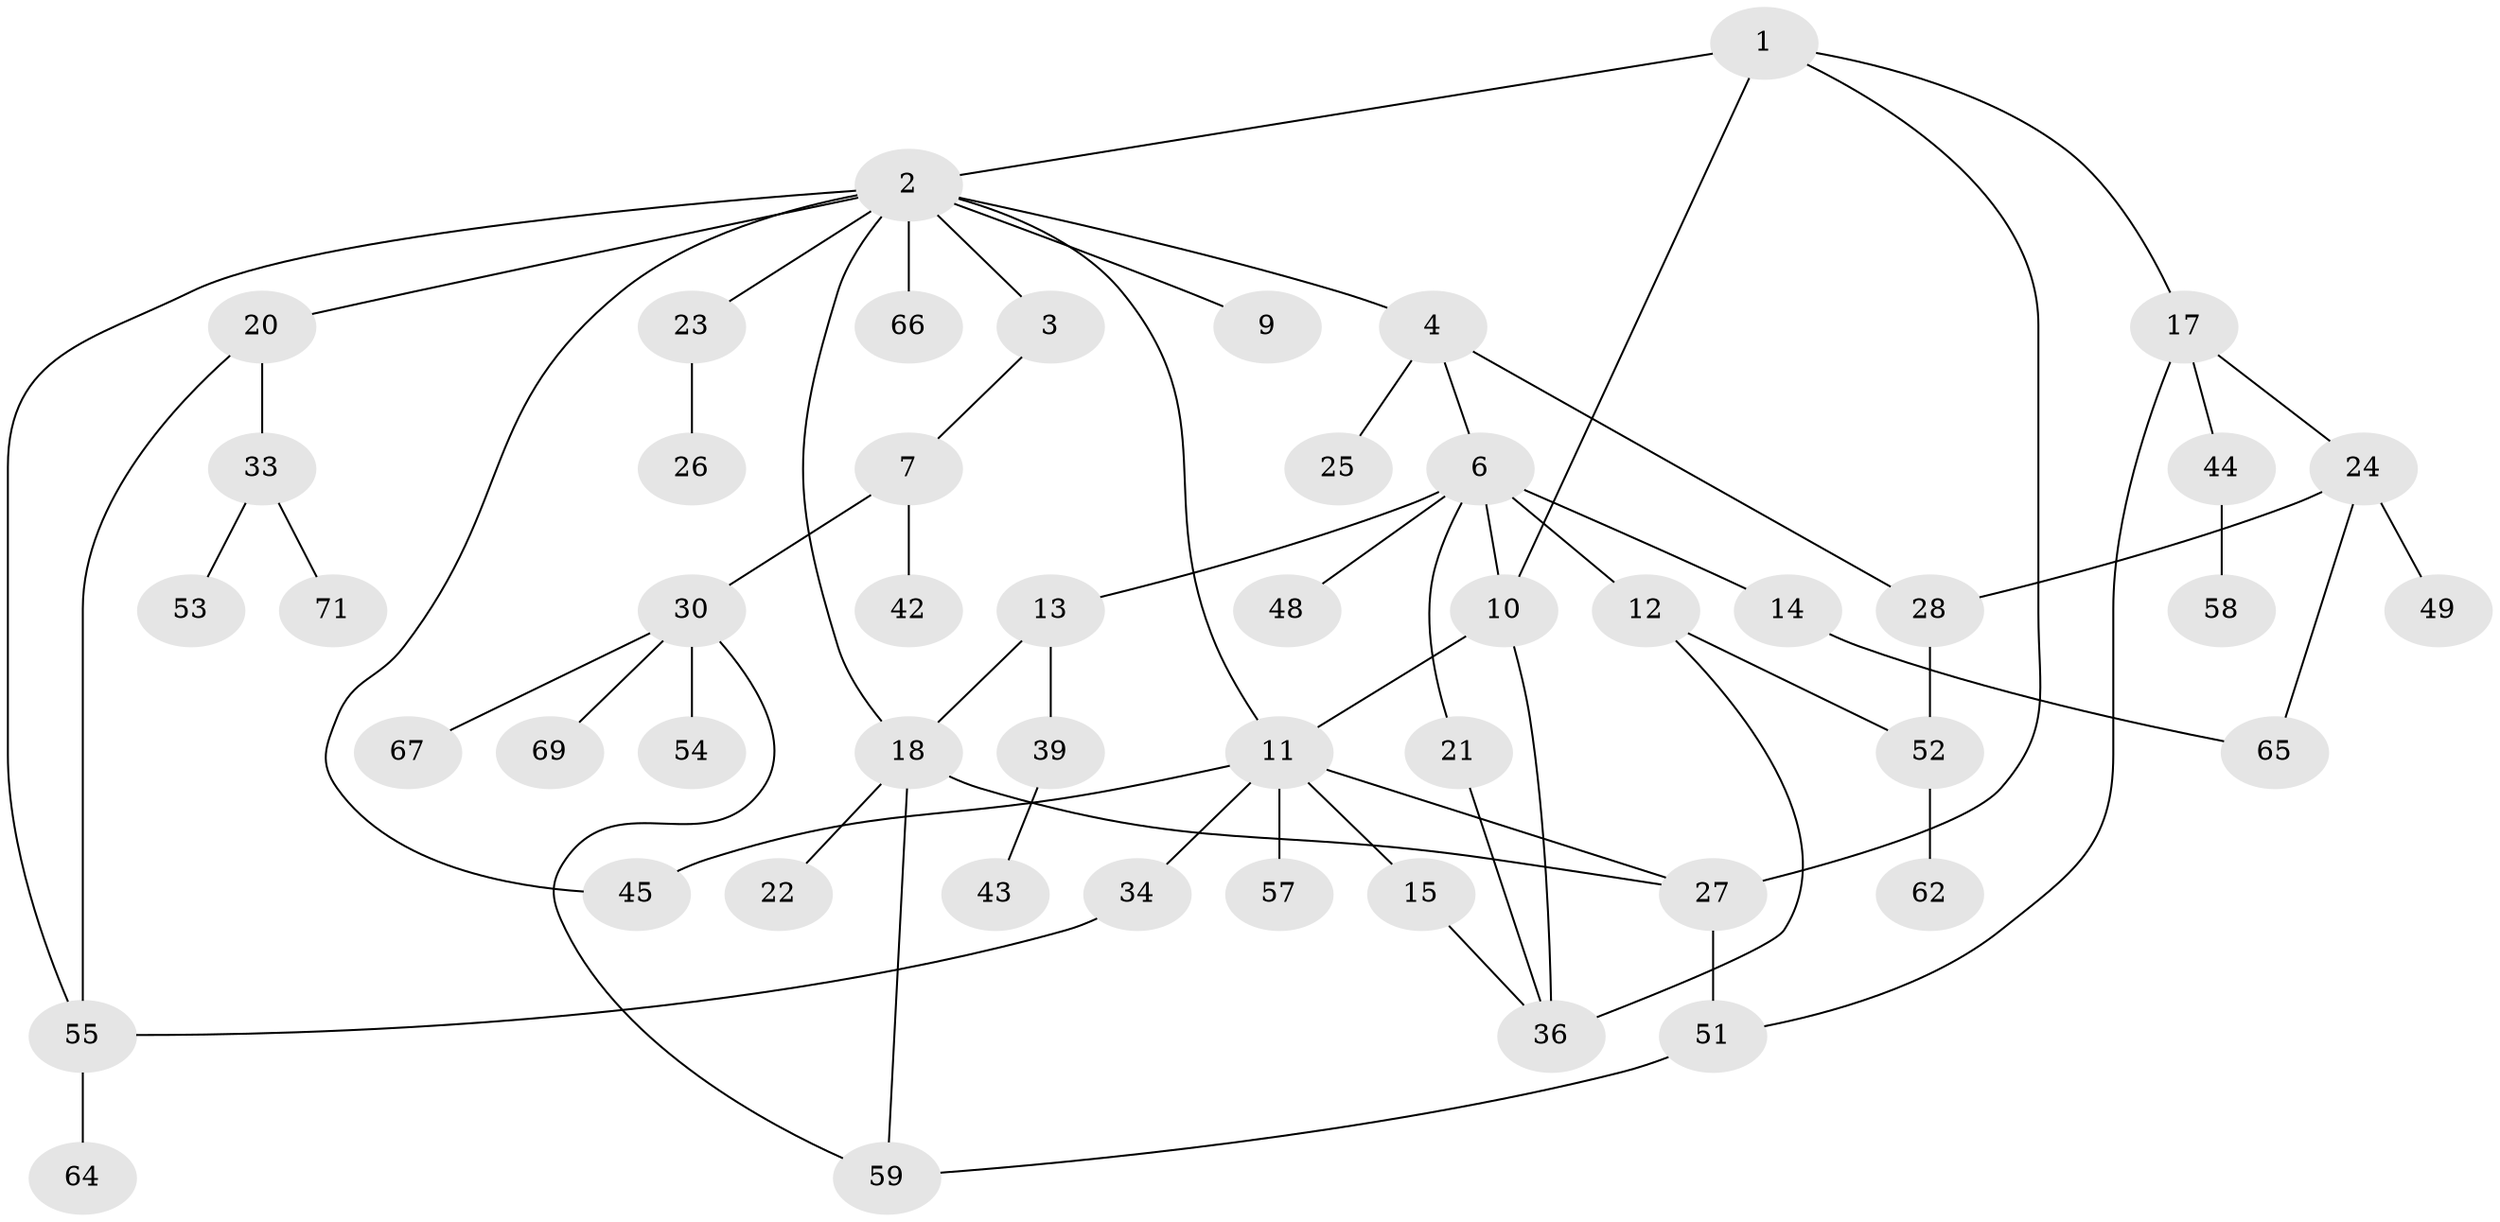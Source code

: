 // original degree distribution, {5: 0.05405405405405406, 6: 0.013513513513513514, 2: 0.36486486486486486, 4: 0.08108108108108109, 7: 0.02702702702702703, 3: 0.1891891891891892, 1: 0.2702702702702703}
// Generated by graph-tools (version 1.1) at 2025/41/03/06/25 10:41:28]
// undirected, 50 vertices, 66 edges
graph export_dot {
graph [start="1"]
  node [color=gray90,style=filled];
  1 [super="+61"];
  2 [super="+5"];
  3;
  4 [super="+19"];
  6 [super="+8"];
  7 [super="+16"];
  9 [super="+68"];
  10 [super="+31"];
  11 [super="+29"];
  12;
  13 [super="+56"];
  14;
  15;
  17 [super="+35"];
  18 [super="+50"];
  20 [super="+40"];
  21;
  22 [super="+46"];
  23;
  24 [super="+47"];
  25;
  26;
  27 [super="+32"];
  28 [super="+72"];
  30 [super="+37"];
  33;
  34 [super="+41"];
  36 [super="+38"];
  39;
  42;
  43;
  44;
  45;
  48;
  49 [super="+60"];
  51;
  52 [super="+63"];
  53 [super="+70"];
  54 [super="+73"];
  55 [super="+74"];
  57;
  58;
  59;
  62;
  64;
  65;
  66;
  67;
  69;
  71;
  1 -- 2;
  1 -- 17;
  1 -- 10;
  1 -- 27;
  2 -- 3;
  2 -- 4;
  2 -- 45;
  2 -- 55;
  2 -- 66;
  2 -- 18;
  2 -- 20;
  2 -- 23;
  2 -- 9;
  2 -- 11;
  3 -- 7;
  4 -- 6;
  4 -- 25;
  4 -- 28;
  6 -- 12;
  6 -- 21;
  6 -- 48;
  6 -- 10;
  6 -- 13;
  6 -- 14;
  7 -- 30;
  7 -- 42;
  10 -- 11;
  10 -- 36;
  11 -- 15;
  11 -- 34;
  11 -- 57;
  11 -- 45;
  11 -- 27;
  12 -- 36;
  12 -- 52;
  13 -- 18;
  13 -- 39;
  14 -- 65;
  15 -- 36;
  17 -- 24;
  17 -- 44;
  17 -- 51;
  18 -- 22;
  18 -- 27;
  18 -- 59;
  20 -- 33;
  20 -- 55;
  21 -- 36;
  23 -- 26;
  24 -- 28;
  24 -- 65;
  24 -- 49;
  27 -- 51;
  28 -- 52;
  30 -- 67;
  30 -- 69;
  30 -- 59;
  30 -- 54;
  33 -- 53;
  33 -- 71;
  34 -- 55;
  39 -- 43;
  44 -- 58;
  51 -- 59;
  52 -- 62;
  55 -- 64;
}
